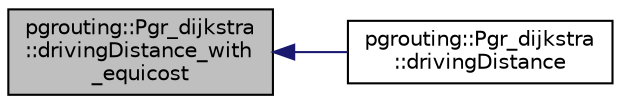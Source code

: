 digraph "pgrouting::Pgr_dijkstra::drivingDistance_with_equicost"
{
  edge [fontname="Helvetica",fontsize="10",labelfontname="Helvetica",labelfontsize="10"];
  node [fontname="Helvetica",fontsize="10",shape=record];
  rankdir="LR";
  Node158 [label="pgrouting::Pgr_dijkstra\l::drivingDistance_with\l_equicost",height=0.2,width=0.4,color="black", fillcolor="grey75", style="filled", fontcolor="black"];
  Node158 -> Node159 [dir="back",color="midnightblue",fontsize="10",style="solid",fontname="Helvetica"];
  Node159 [label="pgrouting::Pgr_dijkstra\l::drivingDistance",height=0.2,width=0.4,color="black", fillcolor="white", style="filled",URL="$classpgrouting_1_1Pgr__dijkstra.html#af6264eb454e95e77fd9fa98ace6936f1"];
}
